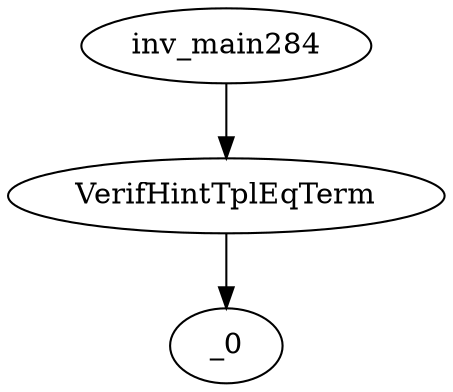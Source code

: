 digraph dag {
0 [label="inv_main284"];
1 [label="VerifHintTplEqTerm"];
2 [label="_0"];
0->1
1 -> 2
}
